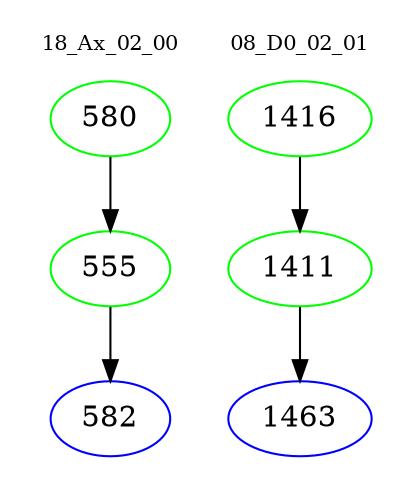 digraph{
subgraph cluster_0 {
color = white
label = "18_Ax_02_00";
fontsize=10;
T0_580 [label="580", color="green"]
T0_580 -> T0_555 [color="black"]
T0_555 [label="555", color="green"]
T0_555 -> T0_582 [color="black"]
T0_582 [label="582", color="blue"]
}
subgraph cluster_1 {
color = white
label = "08_D0_02_01";
fontsize=10;
T1_1416 [label="1416", color="green"]
T1_1416 -> T1_1411 [color="black"]
T1_1411 [label="1411", color="green"]
T1_1411 -> T1_1463 [color="black"]
T1_1463 [label="1463", color="blue"]
}
}
